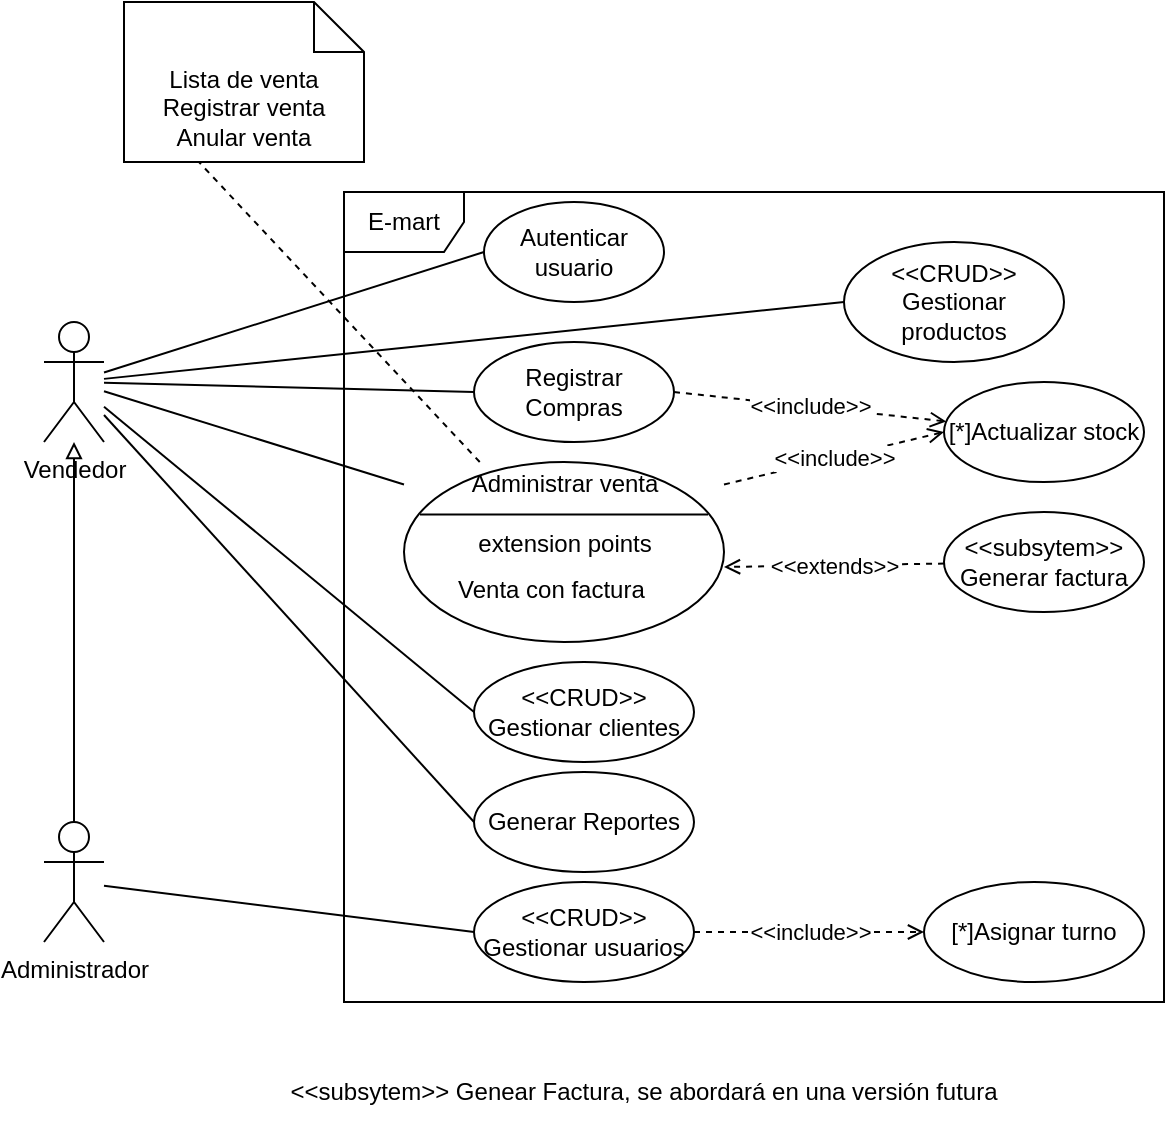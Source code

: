 <mxfile version="20.2.3" type="device"><diagram id="jGOGdzMEwadqBjxZkqxg" name="Use case"><mxGraphModel dx="898" dy="421" grid="1" gridSize="10" guides="1" tooltips="1" connect="1" arrows="1" fold="1" page="1" pageScale="1" pageWidth="827" pageHeight="1169" math="0" shadow="0"><root><mxCell id="0"/><mxCell id="1" parent="0"/><mxCell id="WfBjGpwrqAGW5wMv48Jk-33" value="E-mart" style="shape=umlFrame;whiteSpace=wrap;html=1;" vertex="1" parent="1"><mxGeometry x="330" y="135" width="410" height="405" as="geometry"/></mxCell><mxCell id="WfBjGpwrqAGW5wMv48Jk-27" style="edgeStyle=none;rounded=0;orthogonalLoop=1;jettySize=auto;html=1;entryX=0;entryY=0.5;entryDx=0;entryDy=0;endArrow=none;endFill=0;" edge="1" parent="1" source="WfBjGpwrqAGW5wMv48Jk-1" target="WfBjGpwrqAGW5wMv48Jk-3"><mxGeometry relative="1" as="geometry"/></mxCell><mxCell id="WfBjGpwrqAGW5wMv48Jk-28" style="edgeStyle=none;rounded=0;orthogonalLoop=1;jettySize=auto;html=1;entryX=0;entryY=0.5;entryDx=0;entryDy=0;endArrow=none;endFill=0;" edge="1" parent="1" source="WfBjGpwrqAGW5wMv48Jk-1" target="WfBjGpwrqAGW5wMv48Jk-4"><mxGeometry relative="1" as="geometry"/></mxCell><mxCell id="WfBjGpwrqAGW5wMv48Jk-29" style="edgeStyle=none;rounded=0;orthogonalLoop=1;jettySize=auto;html=1;entryX=0;entryY=0.5;entryDx=0;entryDy=0;endArrow=none;endFill=0;" edge="1" parent="1" source="WfBjGpwrqAGW5wMv48Jk-1" target="WfBjGpwrqAGW5wMv48Jk-5"><mxGeometry relative="1" as="geometry"/></mxCell><mxCell id="WfBjGpwrqAGW5wMv48Jk-30" style="edgeStyle=none;rounded=0;orthogonalLoop=1;jettySize=auto;html=1;entryX=0;entryY=0.5;entryDx=0;entryDy=0;endArrow=none;endFill=0;" edge="1" parent="1" source="WfBjGpwrqAGW5wMv48Jk-1" target="WfBjGpwrqAGW5wMv48Jk-8"><mxGeometry relative="1" as="geometry"/></mxCell><mxCell id="WfBjGpwrqAGW5wMv48Jk-31" style="edgeStyle=none;rounded=0;orthogonalLoop=1;jettySize=auto;html=1;entryX=0;entryY=0.5;entryDx=0;entryDy=0;endArrow=none;endFill=0;" edge="1" parent="1" source="WfBjGpwrqAGW5wMv48Jk-1" target="WfBjGpwrqAGW5wMv48Jk-20"><mxGeometry relative="1" as="geometry"/></mxCell><mxCell id="WfBjGpwrqAGW5wMv48Jk-32" style="edgeStyle=none;rounded=0;orthogonalLoop=1;jettySize=auto;html=1;entryX=0;entryY=0.5;entryDx=0;entryDy=0;endArrow=none;endFill=0;" edge="1" parent="1" source="WfBjGpwrqAGW5wMv48Jk-1" target="WfBjGpwrqAGW5wMv48Jk-21"><mxGeometry relative="1" as="geometry"/></mxCell><mxCell id="WfBjGpwrqAGW5wMv48Jk-1" value="Vendedor" style="shape=umlActor;verticalLabelPosition=bottom;verticalAlign=top;html=1;" vertex="1" parent="1"><mxGeometry x="180" y="200" width="30" height="60" as="geometry"/></mxCell><mxCell id="WfBjGpwrqAGW5wMv48Jk-22" style="edgeStyle=none;rounded=0;orthogonalLoop=1;jettySize=auto;html=1;endArrow=block;endFill=0;" edge="1" parent="1" source="WfBjGpwrqAGW5wMv48Jk-2" target="WfBjGpwrqAGW5wMv48Jk-1"><mxGeometry relative="1" as="geometry"/></mxCell><mxCell id="WfBjGpwrqAGW5wMv48Jk-26" style="edgeStyle=none;rounded=0;orthogonalLoop=1;jettySize=auto;html=1;entryX=0;entryY=0.5;entryDx=0;entryDy=0;endArrow=none;endFill=0;" edge="1" parent="1" source="WfBjGpwrqAGW5wMv48Jk-2" target="WfBjGpwrqAGW5wMv48Jk-23"><mxGeometry relative="1" as="geometry"/></mxCell><mxCell id="WfBjGpwrqAGW5wMv48Jk-2" value="Administrador" style="shape=umlActor;verticalLabelPosition=bottom;verticalAlign=top;html=1;" vertex="1" parent="1"><mxGeometry x="180" y="450" width="30" height="60" as="geometry"/></mxCell><mxCell id="WfBjGpwrqAGW5wMv48Jk-3" value="Autenticar usuario" style="ellipse;whiteSpace=wrap;html=1;" vertex="1" parent="1"><mxGeometry x="400" y="140" width="90" height="50" as="geometry"/></mxCell><mxCell id="WfBjGpwrqAGW5wMv48Jk-4" value="&amp;lt;&amp;lt;CRUD&amp;gt;&amp;gt;&lt;br&gt;Gestionar productos" style="ellipse;whiteSpace=wrap;html=1;" vertex="1" parent="1"><mxGeometry x="580" y="160" width="110" height="60" as="geometry"/></mxCell><mxCell id="WfBjGpwrqAGW5wMv48Jk-16" value="&amp;lt;&amp;lt;include&amp;gt;&amp;gt;" style="edgeStyle=none;rounded=0;orthogonalLoop=1;jettySize=auto;html=1;endArrow=open;endFill=0;exitX=1;exitY=0.5;exitDx=0;exitDy=0;dashed=1;" edge="1" parent="1" source="WfBjGpwrqAGW5wMv48Jk-5" target="WfBjGpwrqAGW5wMv48Jk-15"><mxGeometry relative="1" as="geometry"/></mxCell><mxCell id="WfBjGpwrqAGW5wMv48Jk-5" value="Registrar Compras" style="ellipse;whiteSpace=wrap;html=1;" vertex="1" parent="1"><mxGeometry x="395" y="210" width="100" height="50" as="geometry"/></mxCell><mxCell id="WfBjGpwrqAGW5wMv48Jk-14" style="rounded=0;orthogonalLoop=1;jettySize=auto;html=1;entryX=0;entryY=0.5;entryDx=0;entryDy=0;entryPerimeter=0;dashed=1;endArrow=none;endFill=0;" edge="1" parent="1" source="WfBjGpwrqAGW5wMv48Jk-7" target="WfBjGpwrqAGW5wMv48Jk-13"><mxGeometry relative="1" as="geometry"/></mxCell><mxCell id="WfBjGpwrqAGW5wMv48Jk-7" value="" style="shape=ellipse;container=1;horizontal=1;horizontalStack=0;resizeParent=1;resizeParentMax=0;resizeLast=0;html=1;dashed=0;collapsible=0;" vertex="1" parent="1"><mxGeometry x="360" y="270" width="160" height="90" as="geometry"/></mxCell><mxCell id="WfBjGpwrqAGW5wMv48Jk-8" value="Administrar venta" style="html=1;strokeColor=none;fillColor=none;align=center;verticalAlign=middle;rotatable=0;" vertex="1" parent="WfBjGpwrqAGW5wMv48Jk-7"><mxGeometry width="160" height="22.5" as="geometry"/></mxCell><mxCell id="WfBjGpwrqAGW5wMv48Jk-9" value="" style="line;strokeWidth=1;fillColor=none;rotatable=0;labelPosition=right;points=[];portConstraint=eastwest;dashed=0;resizeWidth=1;" vertex="1" parent="WfBjGpwrqAGW5wMv48Jk-7"><mxGeometry x="8" y="22.5" width="144" height="7.5" as="geometry"/></mxCell><mxCell id="WfBjGpwrqAGW5wMv48Jk-10" value="extension points" style="text;html=1;align=center;verticalAlign=middle;rotatable=0;" vertex="1" parent="WfBjGpwrqAGW5wMv48Jk-7"><mxGeometry y="30.0" width="160" height="22.5" as="geometry"/></mxCell><mxCell id="WfBjGpwrqAGW5wMv48Jk-11" value="Venta con factura" style="text;html=1;align=left;verticalAlign=middle;rotatable=0;spacingLeft=25;" vertex="1" parent="WfBjGpwrqAGW5wMv48Jk-7"><mxGeometry y="52.5" width="160" height="22.5" as="geometry"/></mxCell><mxCell id="WfBjGpwrqAGW5wMv48Jk-13" value="Lista de venta&lt;br&gt;Registrar venta&lt;br&gt;Anular venta" style="shape=note2;boundedLbl=1;whiteSpace=wrap;html=1;size=25;verticalAlign=top;align=center;" vertex="1" parent="1"><mxGeometry x="220.0" y="40" width="120" height="80" as="geometry"/></mxCell><mxCell id="WfBjGpwrqAGW5wMv48Jk-15" value="[*]Actualizar stock" style="ellipse;whiteSpace=wrap;html=1;" vertex="1" parent="1"><mxGeometry x="630" y="230" width="100" height="50" as="geometry"/></mxCell><mxCell id="WfBjGpwrqAGW5wMv48Jk-17" value="&amp;lt;&amp;lt;include&amp;gt;&amp;gt;" style="edgeStyle=none;rounded=0;orthogonalLoop=1;jettySize=auto;html=1;endArrow=open;endFill=0;exitX=1;exitY=0.5;exitDx=0;exitDy=0;dashed=1;entryX=0;entryY=0.5;entryDx=0;entryDy=0;" edge="1" parent="1" source="WfBjGpwrqAGW5wMv48Jk-8" target="WfBjGpwrqAGW5wMv48Jk-15"><mxGeometry relative="1" as="geometry"><mxPoint x="505" y="245" as="sourcePoint"/><mxPoint x="628.394" y="320.628" as="targetPoint"/></mxGeometry></mxCell><mxCell id="WfBjGpwrqAGW5wMv48Jk-19" value="&amp;lt;&amp;lt;extends&amp;gt;&amp;gt;" style="edgeStyle=none;rounded=0;orthogonalLoop=1;jettySize=auto;html=1;entryX=1;entryY=0;entryDx=0;entryDy=0;dashed=1;endArrow=open;endFill=0;" edge="1" parent="1" source="WfBjGpwrqAGW5wMv48Jk-18" target="WfBjGpwrqAGW5wMv48Jk-11"><mxGeometry relative="1" as="geometry"/></mxCell><mxCell id="WfBjGpwrqAGW5wMv48Jk-18" value="&amp;lt;&amp;lt;subsytem&amp;gt;&amp;gt;&lt;br&gt;Generar factura" style="ellipse;whiteSpace=wrap;html=1;" vertex="1" parent="1"><mxGeometry x="630" y="295" width="100" height="50" as="geometry"/></mxCell><mxCell id="WfBjGpwrqAGW5wMv48Jk-20" value="&amp;lt;&amp;lt;CRUD&amp;gt;&amp;gt;&lt;br&gt;Gestionar clientes" style="ellipse;whiteSpace=wrap;html=1;" vertex="1" parent="1"><mxGeometry x="395" y="370" width="110" height="50" as="geometry"/></mxCell><mxCell id="WfBjGpwrqAGW5wMv48Jk-21" value="Generar Reportes" style="ellipse;whiteSpace=wrap;html=1;" vertex="1" parent="1"><mxGeometry x="395" y="425" width="110" height="50" as="geometry"/></mxCell><mxCell id="WfBjGpwrqAGW5wMv48Jk-25" value="&amp;lt;&amp;lt;include&amp;gt;&amp;gt;" style="edgeStyle=none;rounded=0;orthogonalLoop=1;jettySize=auto;html=1;entryX=0;entryY=0.5;entryDx=0;entryDy=0;endArrow=open;endFill=0;dashed=1;" edge="1" parent="1" source="WfBjGpwrqAGW5wMv48Jk-23" target="WfBjGpwrqAGW5wMv48Jk-24"><mxGeometry relative="1" as="geometry"/></mxCell><mxCell id="WfBjGpwrqAGW5wMv48Jk-23" value="&amp;lt;&amp;lt;CRUD&amp;gt;&amp;gt;&lt;br&gt;Gestionar usuarios" style="ellipse;whiteSpace=wrap;html=1;" vertex="1" parent="1"><mxGeometry x="395" y="480" width="110" height="50" as="geometry"/></mxCell><mxCell id="WfBjGpwrqAGW5wMv48Jk-24" value="[*]Asignar turno&lt;span style=&quot;&quot;&gt;&#9;&lt;/span&gt;" style="ellipse;whiteSpace=wrap;html=1;" vertex="1" parent="1"><mxGeometry x="620" y="480" width="110" height="50" as="geometry"/></mxCell><mxCell id="WfBjGpwrqAGW5wMv48Jk-34" value="&amp;lt;&amp;lt;subsytem&amp;gt;&amp;gt; Genear Factura, se abordará en una versión futura" style="text;html=1;strokeColor=none;fillColor=none;align=center;verticalAlign=middle;whiteSpace=wrap;rounded=0;" vertex="1" parent="1"><mxGeometry x="280" y="570" width="400" height="30" as="geometry"/></mxCell></root></mxGraphModel></diagram></mxfile>